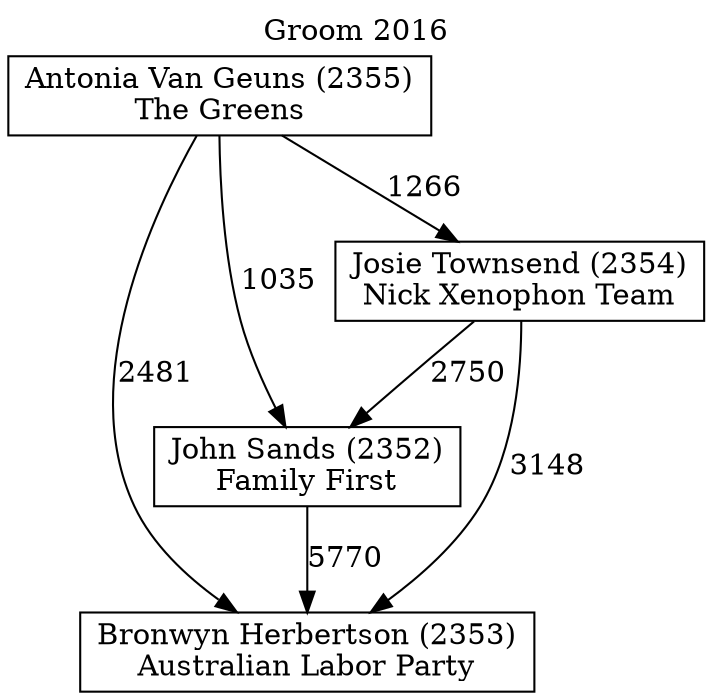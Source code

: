 // House preference flow
digraph "Bronwyn Herbertson (2353)_Groom_2016" {
	graph [label="Groom 2016" labelloc=t mclimit=10]
	node [shape=box]
	"Antonia Van Geuns (2355)" [label="Antonia Van Geuns (2355)
The Greens"]
	"Bronwyn Herbertson (2353)" [label="Bronwyn Herbertson (2353)
Australian Labor Party"]
	"John Sands (2352)" [label="John Sands (2352)
Family First"]
	"Josie Townsend (2354)" [label="Josie Townsend (2354)
Nick Xenophon Team"]
	"Antonia Van Geuns (2355)" -> "Bronwyn Herbertson (2353)" [label=2481]
	"Antonia Van Geuns (2355)" -> "John Sands (2352)" [label=1035]
	"Antonia Van Geuns (2355)" -> "Josie Townsend (2354)" [label=1266]
	"John Sands (2352)" -> "Bronwyn Herbertson (2353)" [label=5770]
	"Josie Townsend (2354)" -> "Bronwyn Herbertson (2353)" [label=3148]
	"Josie Townsend (2354)" -> "John Sands (2352)" [label=2750]
}
